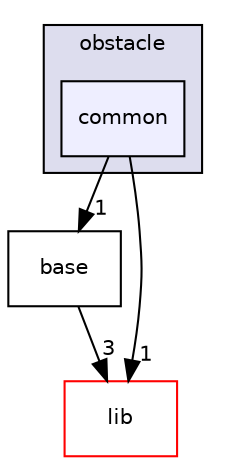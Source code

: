 digraph "modules/perception/obstacle/common" {
  compound=true
  node [ fontsize="10", fontname="Helvetica"];
  edge [ labelfontsize="10", labelfontname="Helvetica"];
  subgraph clusterdir_6b7f64797b2ff6c457ca9639e8cd0a85 {
    graph [ bgcolor="#ddddee", pencolor="black", label="obstacle" fontname="Helvetica", fontsize="10", URL="dir_6b7f64797b2ff6c457ca9639e8cd0a85.html"]
  dir_f4b69bafa7685ee9950d2dee42a2cc60 [shape=box, label="common", style="filled", fillcolor="#eeeeff", pencolor="black", URL="dir_f4b69bafa7685ee9950d2dee42a2cc60.html"];
  }
  dir_3220e30e13cded4e45f58b87a1a3558a [shape=box label="base" URL="dir_3220e30e13cded4e45f58b87a1a3558a.html"];
  dir_4c1a26545ee9c743bf92254028874005 [shape=box label="lib" fillcolor="white" style="filled" color="red" URL="dir_4c1a26545ee9c743bf92254028874005.html"];
  dir_3220e30e13cded4e45f58b87a1a3558a->dir_4c1a26545ee9c743bf92254028874005 [headlabel="3", labeldistance=1.5 headhref="dir_000037_000145.html"];
  dir_f4b69bafa7685ee9950d2dee42a2cc60->dir_3220e30e13cded4e45f58b87a1a3558a [headlabel="1", labeldistance=1.5 headhref="dir_000149_000037.html"];
  dir_f4b69bafa7685ee9950d2dee42a2cc60->dir_4c1a26545ee9c743bf92254028874005 [headlabel="1", labeldistance=1.5 headhref="dir_000149_000145.html"];
}
